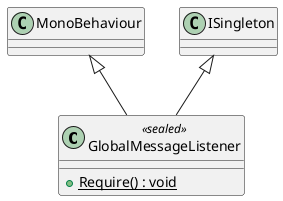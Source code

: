 @startuml
class GlobalMessageListener <<sealed>> {
    + {static} Require() : void
}
MonoBehaviour <|-- GlobalMessageListener
ISingleton <|-- GlobalMessageListener
@enduml
